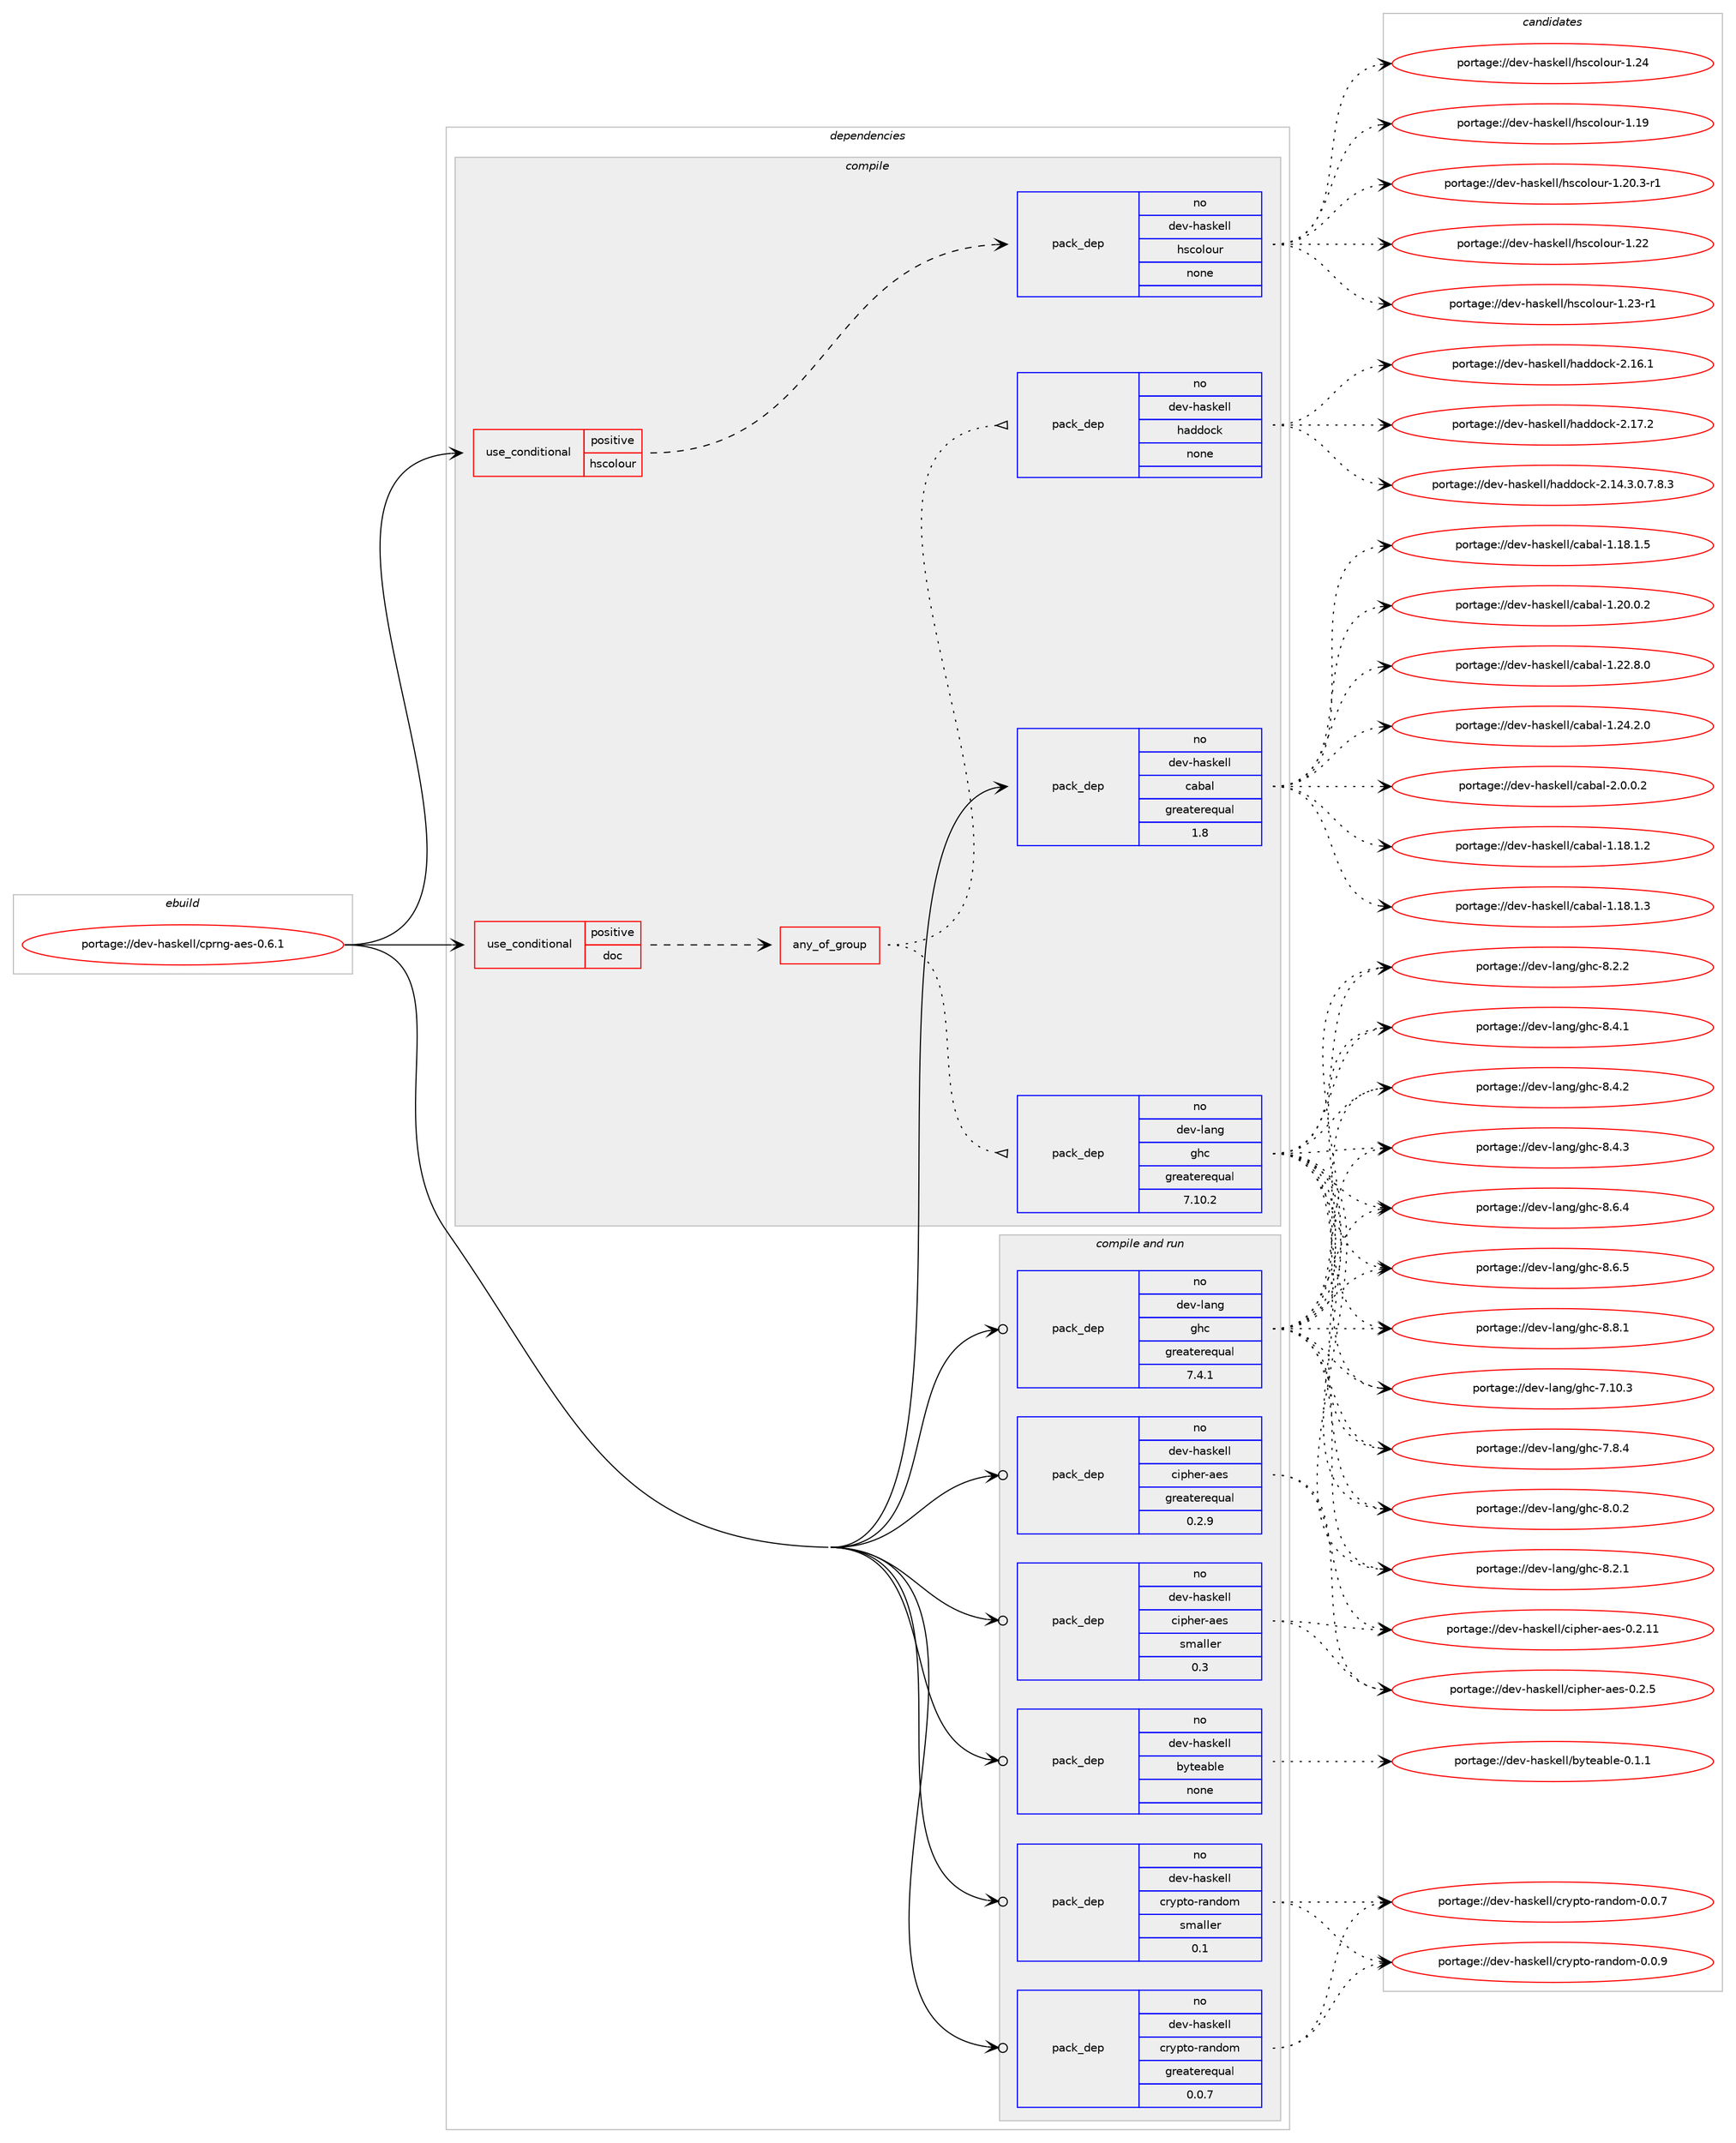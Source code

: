 digraph prolog {

# *************
# Graph options
# *************

newrank=true;
concentrate=true;
compound=true;
graph [rankdir=LR,fontname=Helvetica,fontsize=10,ranksep=1.5];#, ranksep=2.5, nodesep=0.2];
edge  [arrowhead=vee];
node  [fontname=Helvetica,fontsize=10];

# **********
# The ebuild
# **********

subgraph cluster_leftcol {
color=gray;
rank=same;
label=<<i>ebuild</i>>;
id [label="portage://dev-haskell/cprng-aes-0.6.1", color=red, width=4, href="../dev-haskell/cprng-aes-0.6.1.svg"];
}

# ****************
# The dependencies
# ****************

subgraph cluster_midcol {
color=gray;
label=<<i>dependencies</i>>;
subgraph cluster_compile {
fillcolor="#eeeeee";
style=filled;
label=<<i>compile</i>>;
subgraph cond14762 {
dependency65442 [label=<<TABLE BORDER="0" CELLBORDER="1" CELLSPACING="0" CELLPADDING="4"><TR><TD ROWSPAN="3" CELLPADDING="10">use_conditional</TD></TR><TR><TD>positive</TD></TR><TR><TD>doc</TD></TR></TABLE>>, shape=none, color=red];
subgraph any1521 {
dependency65443 [label=<<TABLE BORDER="0" CELLBORDER="1" CELLSPACING="0" CELLPADDING="4"><TR><TD CELLPADDING="10">any_of_group</TD></TR></TABLE>>, shape=none, color=red];subgraph pack49102 {
dependency65444 [label=<<TABLE BORDER="0" CELLBORDER="1" CELLSPACING="0" CELLPADDING="4" WIDTH="220"><TR><TD ROWSPAN="6" CELLPADDING="30">pack_dep</TD></TR><TR><TD WIDTH="110">no</TD></TR><TR><TD>dev-haskell</TD></TR><TR><TD>haddock</TD></TR><TR><TD>none</TD></TR><TR><TD></TD></TR></TABLE>>, shape=none, color=blue];
}
dependency65443:e -> dependency65444:w [weight=20,style="dotted",arrowhead="oinv"];
subgraph pack49103 {
dependency65445 [label=<<TABLE BORDER="0" CELLBORDER="1" CELLSPACING="0" CELLPADDING="4" WIDTH="220"><TR><TD ROWSPAN="6" CELLPADDING="30">pack_dep</TD></TR><TR><TD WIDTH="110">no</TD></TR><TR><TD>dev-lang</TD></TR><TR><TD>ghc</TD></TR><TR><TD>greaterequal</TD></TR><TR><TD>7.10.2</TD></TR></TABLE>>, shape=none, color=blue];
}
dependency65443:e -> dependency65445:w [weight=20,style="dotted",arrowhead="oinv"];
}
dependency65442:e -> dependency65443:w [weight=20,style="dashed",arrowhead="vee"];
}
id:e -> dependency65442:w [weight=20,style="solid",arrowhead="vee"];
subgraph cond14763 {
dependency65446 [label=<<TABLE BORDER="0" CELLBORDER="1" CELLSPACING="0" CELLPADDING="4"><TR><TD ROWSPAN="3" CELLPADDING="10">use_conditional</TD></TR><TR><TD>positive</TD></TR><TR><TD>hscolour</TD></TR></TABLE>>, shape=none, color=red];
subgraph pack49104 {
dependency65447 [label=<<TABLE BORDER="0" CELLBORDER="1" CELLSPACING="0" CELLPADDING="4" WIDTH="220"><TR><TD ROWSPAN="6" CELLPADDING="30">pack_dep</TD></TR><TR><TD WIDTH="110">no</TD></TR><TR><TD>dev-haskell</TD></TR><TR><TD>hscolour</TD></TR><TR><TD>none</TD></TR><TR><TD></TD></TR></TABLE>>, shape=none, color=blue];
}
dependency65446:e -> dependency65447:w [weight=20,style="dashed",arrowhead="vee"];
}
id:e -> dependency65446:w [weight=20,style="solid",arrowhead="vee"];
subgraph pack49105 {
dependency65448 [label=<<TABLE BORDER="0" CELLBORDER="1" CELLSPACING="0" CELLPADDING="4" WIDTH="220"><TR><TD ROWSPAN="6" CELLPADDING="30">pack_dep</TD></TR><TR><TD WIDTH="110">no</TD></TR><TR><TD>dev-haskell</TD></TR><TR><TD>cabal</TD></TR><TR><TD>greaterequal</TD></TR><TR><TD>1.8</TD></TR></TABLE>>, shape=none, color=blue];
}
id:e -> dependency65448:w [weight=20,style="solid",arrowhead="vee"];
}
subgraph cluster_compileandrun {
fillcolor="#eeeeee";
style=filled;
label=<<i>compile and run</i>>;
subgraph pack49106 {
dependency65449 [label=<<TABLE BORDER="0" CELLBORDER="1" CELLSPACING="0" CELLPADDING="4" WIDTH="220"><TR><TD ROWSPAN="6" CELLPADDING="30">pack_dep</TD></TR><TR><TD WIDTH="110">no</TD></TR><TR><TD>dev-haskell</TD></TR><TR><TD>byteable</TD></TR><TR><TD>none</TD></TR><TR><TD></TD></TR></TABLE>>, shape=none, color=blue];
}
id:e -> dependency65449:w [weight=20,style="solid",arrowhead="odotvee"];
subgraph pack49107 {
dependency65450 [label=<<TABLE BORDER="0" CELLBORDER="1" CELLSPACING="0" CELLPADDING="4" WIDTH="220"><TR><TD ROWSPAN="6" CELLPADDING="30">pack_dep</TD></TR><TR><TD WIDTH="110">no</TD></TR><TR><TD>dev-haskell</TD></TR><TR><TD>cipher-aes</TD></TR><TR><TD>greaterequal</TD></TR><TR><TD>0.2.9</TD></TR></TABLE>>, shape=none, color=blue];
}
id:e -> dependency65450:w [weight=20,style="solid",arrowhead="odotvee"];
subgraph pack49108 {
dependency65451 [label=<<TABLE BORDER="0" CELLBORDER="1" CELLSPACING="0" CELLPADDING="4" WIDTH="220"><TR><TD ROWSPAN="6" CELLPADDING="30">pack_dep</TD></TR><TR><TD WIDTH="110">no</TD></TR><TR><TD>dev-haskell</TD></TR><TR><TD>cipher-aes</TD></TR><TR><TD>smaller</TD></TR><TR><TD>0.3</TD></TR></TABLE>>, shape=none, color=blue];
}
id:e -> dependency65451:w [weight=20,style="solid",arrowhead="odotvee"];
subgraph pack49109 {
dependency65452 [label=<<TABLE BORDER="0" CELLBORDER="1" CELLSPACING="0" CELLPADDING="4" WIDTH="220"><TR><TD ROWSPAN="6" CELLPADDING="30">pack_dep</TD></TR><TR><TD WIDTH="110">no</TD></TR><TR><TD>dev-haskell</TD></TR><TR><TD>crypto-random</TD></TR><TR><TD>greaterequal</TD></TR><TR><TD>0.0.7</TD></TR></TABLE>>, shape=none, color=blue];
}
id:e -> dependency65452:w [weight=20,style="solid",arrowhead="odotvee"];
subgraph pack49110 {
dependency65453 [label=<<TABLE BORDER="0" CELLBORDER="1" CELLSPACING="0" CELLPADDING="4" WIDTH="220"><TR><TD ROWSPAN="6" CELLPADDING="30">pack_dep</TD></TR><TR><TD WIDTH="110">no</TD></TR><TR><TD>dev-haskell</TD></TR><TR><TD>crypto-random</TD></TR><TR><TD>smaller</TD></TR><TR><TD>0.1</TD></TR></TABLE>>, shape=none, color=blue];
}
id:e -> dependency65453:w [weight=20,style="solid",arrowhead="odotvee"];
subgraph pack49111 {
dependency65454 [label=<<TABLE BORDER="0" CELLBORDER="1" CELLSPACING="0" CELLPADDING="4" WIDTH="220"><TR><TD ROWSPAN="6" CELLPADDING="30">pack_dep</TD></TR><TR><TD WIDTH="110">no</TD></TR><TR><TD>dev-lang</TD></TR><TR><TD>ghc</TD></TR><TR><TD>greaterequal</TD></TR><TR><TD>7.4.1</TD></TR></TABLE>>, shape=none, color=blue];
}
id:e -> dependency65454:w [weight=20,style="solid",arrowhead="odotvee"];
}
subgraph cluster_run {
fillcolor="#eeeeee";
style=filled;
label=<<i>run</i>>;
}
}

# **************
# The candidates
# **************

subgraph cluster_choices {
rank=same;
color=gray;
label=<<i>candidates</i>>;

subgraph choice49102 {
color=black;
nodesep=1;
choiceportage1001011184510497115107101108108471049710010011199107455046495246514648465546564651 [label="portage://dev-haskell/haddock-2.14.3.0.7.8.3", color=red, width=4,href="../dev-haskell/haddock-2.14.3.0.7.8.3.svg"];
choiceportage100101118451049711510710110810847104971001001119910745504649544649 [label="portage://dev-haskell/haddock-2.16.1", color=red, width=4,href="../dev-haskell/haddock-2.16.1.svg"];
choiceportage100101118451049711510710110810847104971001001119910745504649554650 [label="portage://dev-haskell/haddock-2.17.2", color=red, width=4,href="../dev-haskell/haddock-2.17.2.svg"];
dependency65444:e -> choiceportage1001011184510497115107101108108471049710010011199107455046495246514648465546564651:w [style=dotted,weight="100"];
dependency65444:e -> choiceportage100101118451049711510710110810847104971001001119910745504649544649:w [style=dotted,weight="100"];
dependency65444:e -> choiceportage100101118451049711510710110810847104971001001119910745504649554650:w [style=dotted,weight="100"];
}
subgraph choice49103 {
color=black;
nodesep=1;
choiceportage1001011184510897110103471031049945554649484651 [label="portage://dev-lang/ghc-7.10.3", color=red, width=4,href="../dev-lang/ghc-7.10.3.svg"];
choiceportage10010111845108971101034710310499455546564652 [label="portage://dev-lang/ghc-7.8.4", color=red, width=4,href="../dev-lang/ghc-7.8.4.svg"];
choiceportage10010111845108971101034710310499455646484650 [label="portage://dev-lang/ghc-8.0.2", color=red, width=4,href="../dev-lang/ghc-8.0.2.svg"];
choiceportage10010111845108971101034710310499455646504649 [label="portage://dev-lang/ghc-8.2.1", color=red, width=4,href="../dev-lang/ghc-8.2.1.svg"];
choiceportage10010111845108971101034710310499455646504650 [label="portage://dev-lang/ghc-8.2.2", color=red, width=4,href="../dev-lang/ghc-8.2.2.svg"];
choiceportage10010111845108971101034710310499455646524649 [label="portage://dev-lang/ghc-8.4.1", color=red, width=4,href="../dev-lang/ghc-8.4.1.svg"];
choiceportage10010111845108971101034710310499455646524650 [label="portage://dev-lang/ghc-8.4.2", color=red, width=4,href="../dev-lang/ghc-8.4.2.svg"];
choiceportage10010111845108971101034710310499455646524651 [label="portage://dev-lang/ghc-8.4.3", color=red, width=4,href="../dev-lang/ghc-8.4.3.svg"];
choiceportage10010111845108971101034710310499455646544652 [label="portage://dev-lang/ghc-8.6.4", color=red, width=4,href="../dev-lang/ghc-8.6.4.svg"];
choiceportage10010111845108971101034710310499455646544653 [label="portage://dev-lang/ghc-8.6.5", color=red, width=4,href="../dev-lang/ghc-8.6.5.svg"];
choiceportage10010111845108971101034710310499455646564649 [label="portage://dev-lang/ghc-8.8.1", color=red, width=4,href="../dev-lang/ghc-8.8.1.svg"];
dependency65445:e -> choiceportage1001011184510897110103471031049945554649484651:w [style=dotted,weight="100"];
dependency65445:e -> choiceportage10010111845108971101034710310499455546564652:w [style=dotted,weight="100"];
dependency65445:e -> choiceportage10010111845108971101034710310499455646484650:w [style=dotted,weight="100"];
dependency65445:e -> choiceportage10010111845108971101034710310499455646504649:w [style=dotted,weight="100"];
dependency65445:e -> choiceportage10010111845108971101034710310499455646504650:w [style=dotted,weight="100"];
dependency65445:e -> choiceportage10010111845108971101034710310499455646524649:w [style=dotted,weight="100"];
dependency65445:e -> choiceportage10010111845108971101034710310499455646524650:w [style=dotted,weight="100"];
dependency65445:e -> choiceportage10010111845108971101034710310499455646524651:w [style=dotted,weight="100"];
dependency65445:e -> choiceportage10010111845108971101034710310499455646544652:w [style=dotted,weight="100"];
dependency65445:e -> choiceportage10010111845108971101034710310499455646544653:w [style=dotted,weight="100"];
dependency65445:e -> choiceportage10010111845108971101034710310499455646564649:w [style=dotted,weight="100"];
}
subgraph choice49104 {
color=black;
nodesep=1;
choiceportage100101118451049711510710110810847104115991111081111171144549464957 [label="portage://dev-haskell/hscolour-1.19", color=red, width=4,href="../dev-haskell/hscolour-1.19.svg"];
choiceportage10010111845104971151071011081084710411599111108111117114454946504846514511449 [label="portage://dev-haskell/hscolour-1.20.3-r1", color=red, width=4,href="../dev-haskell/hscolour-1.20.3-r1.svg"];
choiceportage100101118451049711510710110810847104115991111081111171144549465050 [label="portage://dev-haskell/hscolour-1.22", color=red, width=4,href="../dev-haskell/hscolour-1.22.svg"];
choiceportage1001011184510497115107101108108471041159911110811111711445494650514511449 [label="portage://dev-haskell/hscolour-1.23-r1", color=red, width=4,href="../dev-haskell/hscolour-1.23-r1.svg"];
choiceportage100101118451049711510710110810847104115991111081111171144549465052 [label="portage://dev-haskell/hscolour-1.24", color=red, width=4,href="../dev-haskell/hscolour-1.24.svg"];
dependency65447:e -> choiceportage100101118451049711510710110810847104115991111081111171144549464957:w [style=dotted,weight="100"];
dependency65447:e -> choiceportage10010111845104971151071011081084710411599111108111117114454946504846514511449:w [style=dotted,weight="100"];
dependency65447:e -> choiceportage100101118451049711510710110810847104115991111081111171144549465050:w [style=dotted,weight="100"];
dependency65447:e -> choiceportage1001011184510497115107101108108471041159911110811111711445494650514511449:w [style=dotted,weight="100"];
dependency65447:e -> choiceportage100101118451049711510710110810847104115991111081111171144549465052:w [style=dotted,weight="100"];
}
subgraph choice49105 {
color=black;
nodesep=1;
choiceportage10010111845104971151071011081084799979897108454946495646494650 [label="portage://dev-haskell/cabal-1.18.1.2", color=red, width=4,href="../dev-haskell/cabal-1.18.1.2.svg"];
choiceportage10010111845104971151071011081084799979897108454946495646494651 [label="portage://dev-haskell/cabal-1.18.1.3", color=red, width=4,href="../dev-haskell/cabal-1.18.1.3.svg"];
choiceportage10010111845104971151071011081084799979897108454946495646494653 [label="portage://dev-haskell/cabal-1.18.1.5", color=red, width=4,href="../dev-haskell/cabal-1.18.1.5.svg"];
choiceportage10010111845104971151071011081084799979897108454946504846484650 [label="portage://dev-haskell/cabal-1.20.0.2", color=red, width=4,href="../dev-haskell/cabal-1.20.0.2.svg"];
choiceportage10010111845104971151071011081084799979897108454946505046564648 [label="portage://dev-haskell/cabal-1.22.8.0", color=red, width=4,href="../dev-haskell/cabal-1.22.8.0.svg"];
choiceportage10010111845104971151071011081084799979897108454946505246504648 [label="portage://dev-haskell/cabal-1.24.2.0", color=red, width=4,href="../dev-haskell/cabal-1.24.2.0.svg"];
choiceportage100101118451049711510710110810847999798971084550464846484650 [label="portage://dev-haskell/cabal-2.0.0.2", color=red, width=4,href="../dev-haskell/cabal-2.0.0.2.svg"];
dependency65448:e -> choiceportage10010111845104971151071011081084799979897108454946495646494650:w [style=dotted,weight="100"];
dependency65448:e -> choiceportage10010111845104971151071011081084799979897108454946495646494651:w [style=dotted,weight="100"];
dependency65448:e -> choiceportage10010111845104971151071011081084799979897108454946495646494653:w [style=dotted,weight="100"];
dependency65448:e -> choiceportage10010111845104971151071011081084799979897108454946504846484650:w [style=dotted,weight="100"];
dependency65448:e -> choiceportage10010111845104971151071011081084799979897108454946505046564648:w [style=dotted,weight="100"];
dependency65448:e -> choiceportage10010111845104971151071011081084799979897108454946505246504648:w [style=dotted,weight="100"];
dependency65448:e -> choiceportage100101118451049711510710110810847999798971084550464846484650:w [style=dotted,weight="100"];
}
subgraph choice49106 {
color=black;
nodesep=1;
choiceportage100101118451049711510710110810847981211161019798108101454846494649 [label="portage://dev-haskell/byteable-0.1.1", color=red, width=4,href="../dev-haskell/byteable-0.1.1.svg"];
dependency65449:e -> choiceportage100101118451049711510710110810847981211161019798108101454846494649:w [style=dotted,weight="100"];
}
subgraph choice49107 {
color=black;
nodesep=1;
choiceportage10010111845104971151071011081084799105112104101114459710111545484650464949 [label="portage://dev-haskell/cipher-aes-0.2.11", color=red, width=4,href="../dev-haskell/cipher-aes-0.2.11.svg"];
choiceportage100101118451049711510710110810847991051121041011144597101115454846504653 [label="portage://dev-haskell/cipher-aes-0.2.5", color=red, width=4,href="../dev-haskell/cipher-aes-0.2.5.svg"];
dependency65450:e -> choiceportage10010111845104971151071011081084799105112104101114459710111545484650464949:w [style=dotted,weight="100"];
dependency65450:e -> choiceportage100101118451049711510710110810847991051121041011144597101115454846504653:w [style=dotted,weight="100"];
}
subgraph choice49108 {
color=black;
nodesep=1;
choiceportage10010111845104971151071011081084799105112104101114459710111545484650464949 [label="portage://dev-haskell/cipher-aes-0.2.11", color=red, width=4,href="../dev-haskell/cipher-aes-0.2.11.svg"];
choiceportage100101118451049711510710110810847991051121041011144597101115454846504653 [label="portage://dev-haskell/cipher-aes-0.2.5", color=red, width=4,href="../dev-haskell/cipher-aes-0.2.5.svg"];
dependency65451:e -> choiceportage10010111845104971151071011081084799105112104101114459710111545484650464949:w [style=dotted,weight="100"];
dependency65451:e -> choiceportage100101118451049711510710110810847991051121041011144597101115454846504653:w [style=dotted,weight="100"];
}
subgraph choice49109 {
color=black;
nodesep=1;
choiceportage100101118451049711510710110810847991141211121161114511497110100111109454846484655 [label="portage://dev-haskell/crypto-random-0.0.7", color=red, width=4,href="../dev-haskell/crypto-random-0.0.7.svg"];
choiceportage100101118451049711510710110810847991141211121161114511497110100111109454846484657 [label="portage://dev-haskell/crypto-random-0.0.9", color=red, width=4,href="../dev-haskell/crypto-random-0.0.9.svg"];
dependency65452:e -> choiceportage100101118451049711510710110810847991141211121161114511497110100111109454846484655:w [style=dotted,weight="100"];
dependency65452:e -> choiceportage100101118451049711510710110810847991141211121161114511497110100111109454846484657:w [style=dotted,weight="100"];
}
subgraph choice49110 {
color=black;
nodesep=1;
choiceportage100101118451049711510710110810847991141211121161114511497110100111109454846484655 [label="portage://dev-haskell/crypto-random-0.0.7", color=red, width=4,href="../dev-haskell/crypto-random-0.0.7.svg"];
choiceportage100101118451049711510710110810847991141211121161114511497110100111109454846484657 [label="portage://dev-haskell/crypto-random-0.0.9", color=red, width=4,href="../dev-haskell/crypto-random-0.0.9.svg"];
dependency65453:e -> choiceportage100101118451049711510710110810847991141211121161114511497110100111109454846484655:w [style=dotted,weight="100"];
dependency65453:e -> choiceportage100101118451049711510710110810847991141211121161114511497110100111109454846484657:w [style=dotted,weight="100"];
}
subgraph choice49111 {
color=black;
nodesep=1;
choiceportage1001011184510897110103471031049945554649484651 [label="portage://dev-lang/ghc-7.10.3", color=red, width=4,href="../dev-lang/ghc-7.10.3.svg"];
choiceportage10010111845108971101034710310499455546564652 [label="portage://dev-lang/ghc-7.8.4", color=red, width=4,href="../dev-lang/ghc-7.8.4.svg"];
choiceportage10010111845108971101034710310499455646484650 [label="portage://dev-lang/ghc-8.0.2", color=red, width=4,href="../dev-lang/ghc-8.0.2.svg"];
choiceportage10010111845108971101034710310499455646504649 [label="portage://dev-lang/ghc-8.2.1", color=red, width=4,href="../dev-lang/ghc-8.2.1.svg"];
choiceportage10010111845108971101034710310499455646504650 [label="portage://dev-lang/ghc-8.2.2", color=red, width=4,href="../dev-lang/ghc-8.2.2.svg"];
choiceportage10010111845108971101034710310499455646524649 [label="portage://dev-lang/ghc-8.4.1", color=red, width=4,href="../dev-lang/ghc-8.4.1.svg"];
choiceportage10010111845108971101034710310499455646524650 [label="portage://dev-lang/ghc-8.4.2", color=red, width=4,href="../dev-lang/ghc-8.4.2.svg"];
choiceportage10010111845108971101034710310499455646524651 [label="portage://dev-lang/ghc-8.4.3", color=red, width=4,href="../dev-lang/ghc-8.4.3.svg"];
choiceportage10010111845108971101034710310499455646544652 [label="portage://dev-lang/ghc-8.6.4", color=red, width=4,href="../dev-lang/ghc-8.6.4.svg"];
choiceportage10010111845108971101034710310499455646544653 [label="portage://dev-lang/ghc-8.6.5", color=red, width=4,href="../dev-lang/ghc-8.6.5.svg"];
choiceportage10010111845108971101034710310499455646564649 [label="portage://dev-lang/ghc-8.8.1", color=red, width=4,href="../dev-lang/ghc-8.8.1.svg"];
dependency65454:e -> choiceportage1001011184510897110103471031049945554649484651:w [style=dotted,weight="100"];
dependency65454:e -> choiceportage10010111845108971101034710310499455546564652:w [style=dotted,weight="100"];
dependency65454:e -> choiceportage10010111845108971101034710310499455646484650:w [style=dotted,weight="100"];
dependency65454:e -> choiceportage10010111845108971101034710310499455646504649:w [style=dotted,weight="100"];
dependency65454:e -> choiceportage10010111845108971101034710310499455646504650:w [style=dotted,weight="100"];
dependency65454:e -> choiceportage10010111845108971101034710310499455646524649:w [style=dotted,weight="100"];
dependency65454:e -> choiceportage10010111845108971101034710310499455646524650:w [style=dotted,weight="100"];
dependency65454:e -> choiceportage10010111845108971101034710310499455646524651:w [style=dotted,weight="100"];
dependency65454:e -> choiceportage10010111845108971101034710310499455646544652:w [style=dotted,weight="100"];
dependency65454:e -> choiceportage10010111845108971101034710310499455646544653:w [style=dotted,weight="100"];
dependency65454:e -> choiceportage10010111845108971101034710310499455646564649:w [style=dotted,weight="100"];
}
}

}

